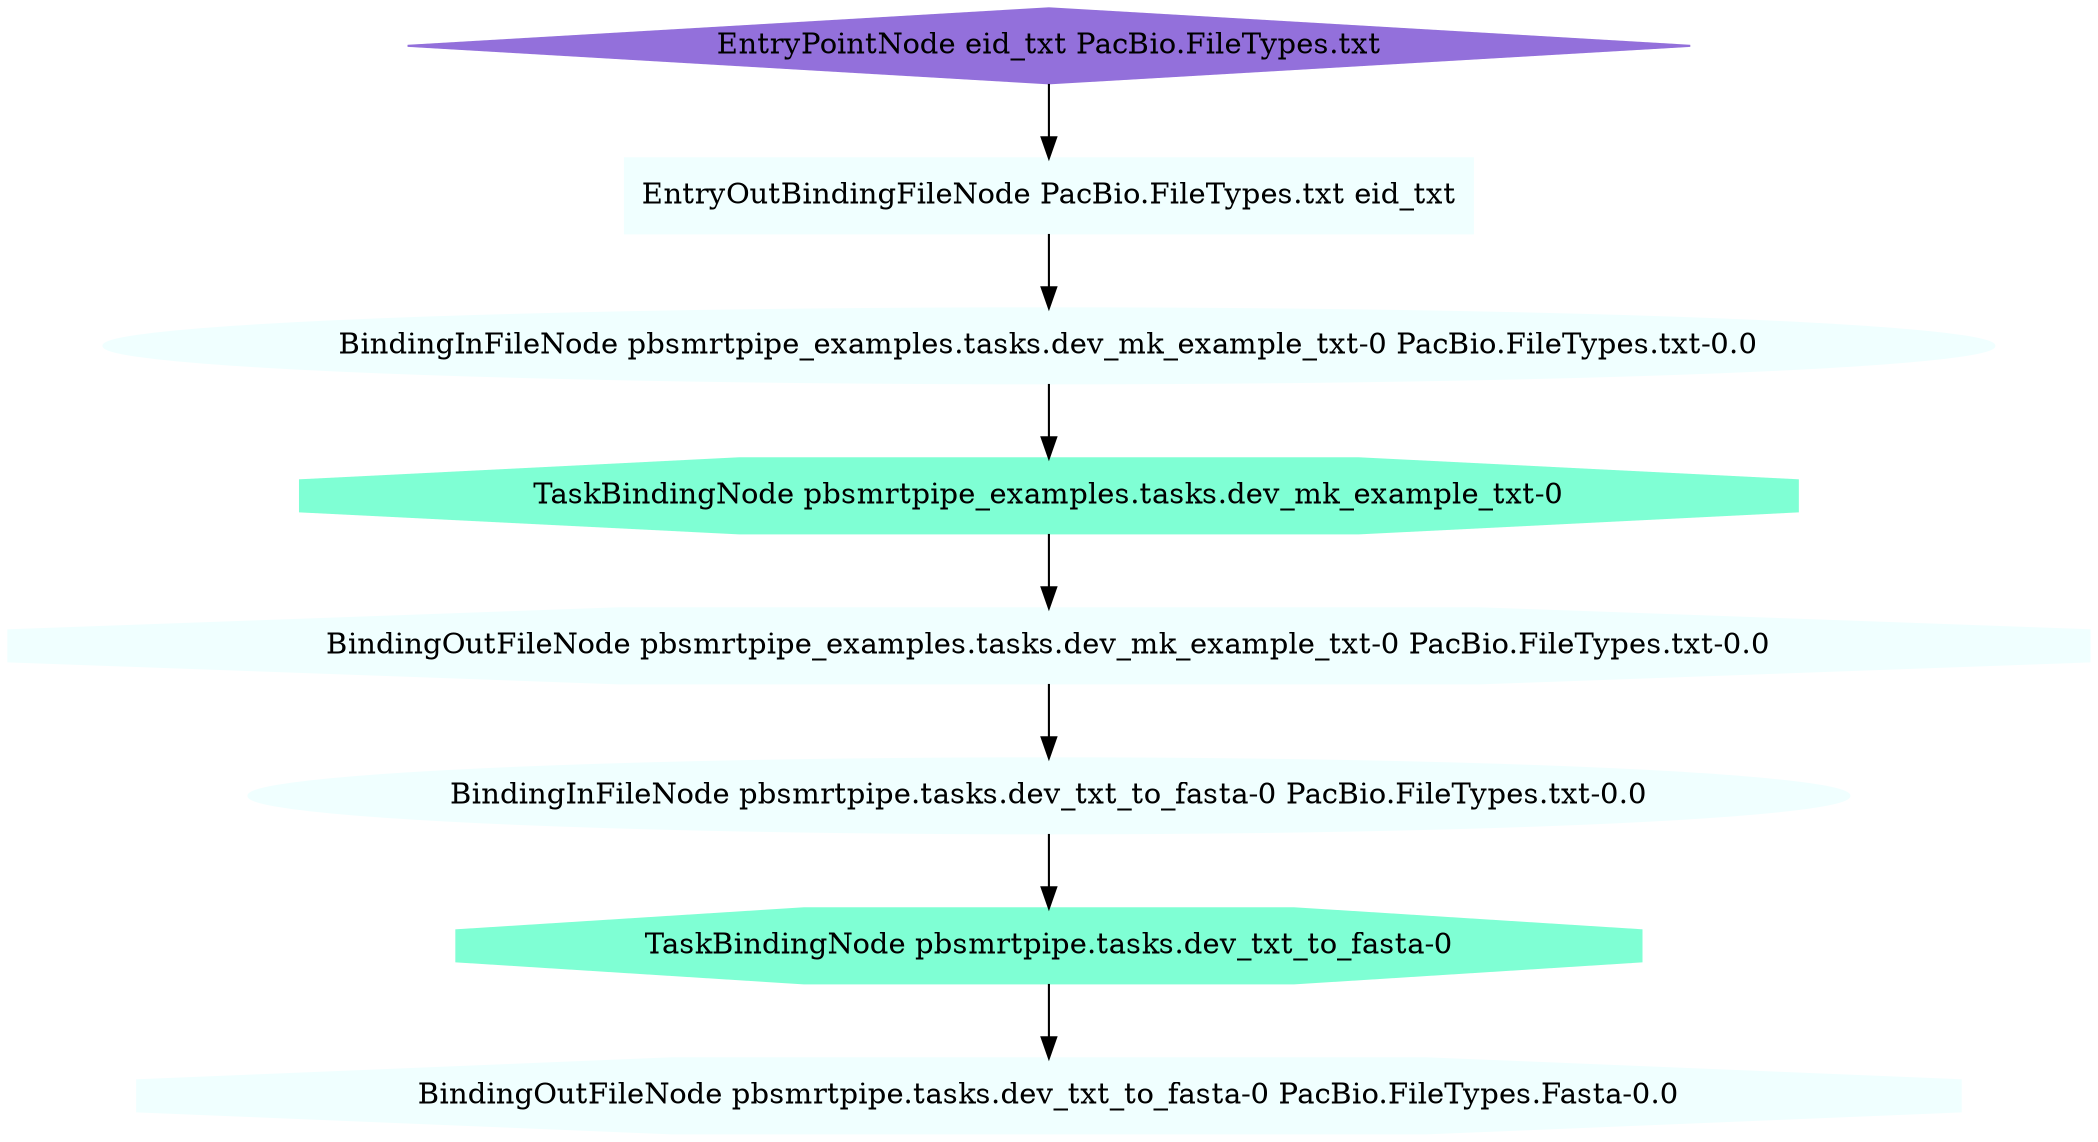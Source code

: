 strict digraph G {
"TaskBindingNode pbsmrtpipe_examples.tasks.dev_mk_example_txt-0" [ color=aquamarine style=filled fillcolor=aquamarine shape=octagon ] ;
"TaskBindingNode pbsmrtpipe.tasks.dev_txt_to_fasta-0" [ color=aquamarine style=filled fillcolor=aquamarine shape=octagon ] ;
"EntryPointNode eid_txt PacBio.FileTypes.txt" [ color=mediumpurple style=filled fillcolor=mediumpurple shape=diamond ] ;
"BindingOutFileNode pbsmrtpipe_examples.tasks.dev_mk_example_txt-0 PacBio.FileTypes.txt-0.0" [ color=azure style=filled fillcolor=azure shape=octagon ] ;
"BindingInFileNode pbsmrtpipe.tasks.dev_txt_to_fasta-0 PacBio.FileTypes.txt-0.0" [ color=azure style=filled fillcolor=azure shape=ellipse ] ;
"BindingOutFileNode pbsmrtpipe.tasks.dev_txt_to_fasta-0 PacBio.FileTypes.Fasta-0.0" [ color=azure style=filled fillcolor=azure shape=octagon ] ;
"BindingInFileNode pbsmrtpipe_examples.tasks.dev_mk_example_txt-0 PacBio.FileTypes.txt-0.0" [ color=azure style=filled fillcolor=azure shape=ellipse ] ;
"EntryOutBindingFileNode PacBio.FileTypes.txt eid_txt" [ color=azure style=filled fillcolor=azure shape=rectangle ] ;
"TaskBindingNode pbsmrtpipe_examples.tasks.dev_mk_example_txt-0" -> "BindingOutFileNode pbsmrtpipe_examples.tasks.dev_mk_example_txt-0 PacBio.FileTypes.txt-0.0" ;
"TaskBindingNode pbsmrtpipe.tasks.dev_txt_to_fasta-0" -> "BindingOutFileNode pbsmrtpipe.tasks.dev_txt_to_fasta-0 PacBio.FileTypes.Fasta-0.0" ;
"EntryPointNode eid_txt PacBio.FileTypes.txt" -> "EntryOutBindingFileNode PacBio.FileTypes.txt eid_txt" ;
"BindingOutFileNode pbsmrtpipe_examples.tasks.dev_mk_example_txt-0 PacBio.FileTypes.txt-0.0" -> "BindingInFileNode pbsmrtpipe.tasks.dev_txt_to_fasta-0 PacBio.FileTypes.txt-0.0" ;
"BindingInFileNode pbsmrtpipe.tasks.dev_txt_to_fasta-0 PacBio.FileTypes.txt-0.0" -> "TaskBindingNode pbsmrtpipe.tasks.dev_txt_to_fasta-0" ;
"BindingInFileNode pbsmrtpipe_examples.tasks.dev_mk_example_txt-0 PacBio.FileTypes.txt-0.0" -> "TaskBindingNode pbsmrtpipe_examples.tasks.dev_mk_example_txt-0" ;
"EntryOutBindingFileNode PacBio.FileTypes.txt eid_txt" -> "BindingInFileNode pbsmrtpipe_examples.tasks.dev_mk_example_txt-0 PacBio.FileTypes.txt-0.0" ;
}